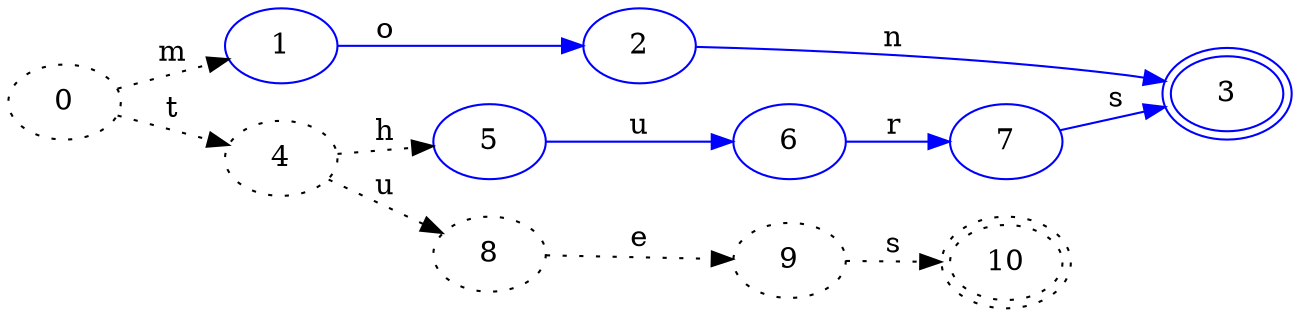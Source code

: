 digraph automaton {
  labelloc="l";
  labeljust="l";
  rankdir="LR";

  0 -> 1 [label="m",style="dotted"];
  1 -> 2 [label="o",color="blue"];
  2 -> 3 [label="n",color="blue"];
  3 [peripheries=2];

  0 -> 4 [label="t",style="dotted"];
  4 -> 5 [label="h",style="dotted"];
  5 -> 6 [label="u",color="blue"];
  6 -> 7 [label="r",color="blue"];
  7 -> 3 [label="s",color="blue"];

  4 -> 8 [label="u",style="dotted"];
  8 -> 9 [label="e",style="dotted"];
  9 -> 10 [label="s",style="dotted"];
  10 [peripheries=2];

  1,2,3,5,6,7 [color="blue"];
  0,4,8,9,10 [style="dotted"];
}
